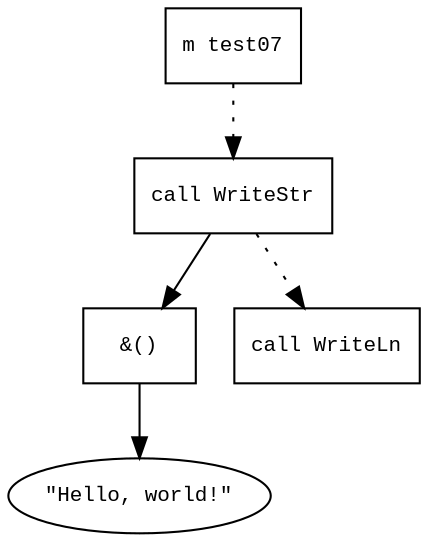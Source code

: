 digraph AST {
  graph [fontname="Times New Roman",fontsize=10];
  node  [fontname="Courier New",fontsize=10];
  edge  [fontname="Times New Roman",fontsize=10];

  node0 [label="m test07",shape=box];
  node1 [label="call WriteStr",shape=box];
  node3 [label="&()",shape=box];
  node2 [label="\"Hello, world!\"",shape=ellipse];
  node3->node2;
  node1->node3;
  node0 -> node1 [style=dotted];
  node5 [label="call WriteLn",shape=box];
  node1 -> node5 [style=dotted];
}
